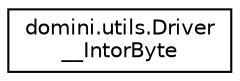 digraph "Graphical Class Hierarchy"
{
  edge [fontname="Helvetica",fontsize="10",labelfontname="Helvetica",labelfontsize="10"];
  node [fontname="Helvetica",fontsize="10",shape=record];
  rankdir="LR";
  Node0 [label="domini.utils.Driver\l__IntorByte",height=0.2,width=0.4,color="black", fillcolor="white", style="filled",URL="$classdomini_1_1utils_1_1Driver____IntorByte.html",tooltip="Driver de IntorByte. "];
}
